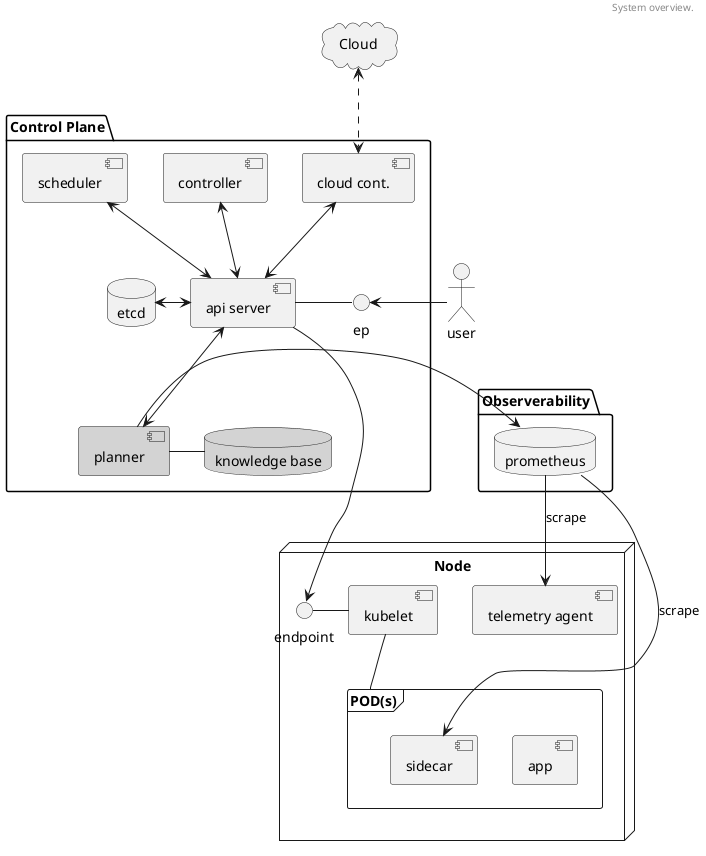 @startuml
header
    System overview.
endheader

skinparam monochrome true
skinparam componentStyle uml2

actor user
cloud Cloud

node "Node" {
    interface endpoint as kep
    component kubelet
    frame "POD(s)" as pod {
        component app
        component "sidecar" as sc
    }
    component "telemetry agent" as agent
    kep -left- kubelet
    kubelet -down- pod
}

package "Observerability" {
    database prometheus
    prometheus --> agent: scrape
    prometheus --> sc: scrape
}

package "Control Plane" {
    interface ep
    component "api server" as api
    component scheduler
    component "controller" as kubectrl
    component "cloud cont." as cloudctrl
    component "planner" #lightgray
    database etcd
    database "knowledge base" as kb #lightgray
    ep -left- api
    etcd <-right-> api
    api <-up-> scheduler
    api <-up-> kubectrl
    api <-up-> cloudctrl
    api <-down-> planner
    planner -left-> prometheus
    kb -left- planner
    cloudctrl <.up.> Cloud
    api --> kep
}


user -left-> ep

@enduml

